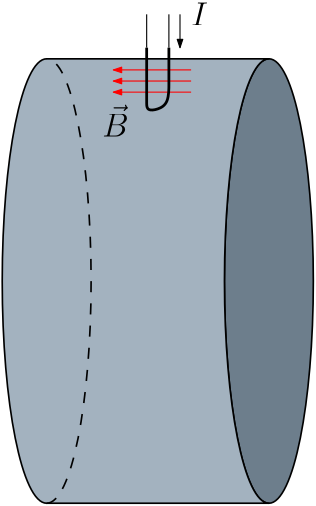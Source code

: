 <?xml version="1.0"?>
<!DOCTYPE ipe SYSTEM "ipe.dtd">
<ipe version="70005" creator="Ipe 7.1.5">
<info created="D:20150914155010" modified="D:20150914211704"/>
<ipestyle name="basic">
<symbol name="arrow/arc(spx)">
<path stroke="sym-stroke" fill="sym-stroke" pen="sym-pen">
0 0 m
-1 0.333 l
-1 -0.333 l
h
</path>
</symbol>
<symbol name="arrow/farc(spx)">
<path stroke="sym-stroke" fill="white" pen="sym-pen">
0 0 m
-1 0.333 l
-1 -0.333 l
h
</path>
</symbol>
<symbol name="mark/circle(sx)" transformations="translations">
<path fill="sym-stroke">
0.6 0 0 0.6 0 0 e
0.4 0 0 0.4 0 0 e
</path>
</symbol>
<symbol name="mark/disk(sx)" transformations="translations">
<path fill="sym-stroke">
0.6 0 0 0.6 0 0 e
</path>
</symbol>
<symbol name="mark/fdisk(sfx)" transformations="translations">
<group>
<path fill="sym-fill">
0.5 0 0 0.5 0 0 e
</path>
<path fill="sym-stroke" fillrule="eofill">
0.6 0 0 0.6 0 0 e
0.4 0 0 0.4 0 0 e
</path>
</group>
</symbol>
<symbol name="mark/box(sx)" transformations="translations">
<path fill="sym-stroke" fillrule="eofill">
-0.6 -0.6 m
0.6 -0.6 l
0.6 0.6 l
-0.6 0.6 l
h
-0.4 -0.4 m
0.4 -0.4 l
0.4 0.4 l
-0.4 0.4 l
h
</path>
</symbol>
<symbol name="mark/square(sx)" transformations="translations">
<path fill="sym-stroke">
-0.6 -0.6 m
0.6 -0.6 l
0.6 0.6 l
-0.6 0.6 l
h
</path>
</symbol>
<symbol name="mark/fsquare(sfx)" transformations="translations">
<group>
<path fill="sym-fill">
-0.5 -0.5 m
0.5 -0.5 l
0.5 0.5 l
-0.5 0.5 l
h
</path>
<path fill="sym-stroke" fillrule="eofill">
-0.6 -0.6 m
0.6 -0.6 l
0.6 0.6 l
-0.6 0.6 l
h
-0.4 -0.4 m
0.4 -0.4 l
0.4 0.4 l
-0.4 0.4 l
h
</path>
</group>
</symbol>
<symbol name="mark/cross(sx)" transformations="translations">
<group>
<path fill="sym-stroke">
-0.43 -0.57 m
0.57 0.43 l
0.43 0.57 l
-0.57 -0.43 l
h
</path>
<path fill="sym-stroke">
-0.43 0.57 m
0.57 -0.43 l
0.43 -0.57 l
-0.57 0.43 l
h
</path>
</group>
</symbol>
<symbol name="arrow/fnormal(spx)">
<path stroke="sym-stroke" fill="white" pen="sym-pen">
0 0 m
-1 0.333 l
-1 -0.333 l
h
</path>
</symbol>
<symbol name="arrow/pointed(spx)">
<path stroke="sym-stroke" fill="sym-stroke" pen="sym-pen">
0 0 m
-1 0.333 l
-0.8 0 l
-1 -0.333 l
h
</path>
</symbol>
<symbol name="arrow/fpointed(spx)">
<path stroke="sym-stroke" fill="white" pen="sym-pen">
0 0 m
-1 0.333 l
-0.8 0 l
-1 -0.333 l
h
</path>
</symbol>
<symbol name="arrow/linear(spx)">
<path stroke="sym-stroke" pen="sym-pen">
-1 0.333 m
0 0 l
-1 -0.333 l
</path>
</symbol>
<symbol name="arrow/fdouble(spx)">
<path stroke="sym-stroke" fill="white" pen="sym-pen">
0 0 m
-1 0.333 l
-1 -0.333 l
h
-1 0 m
-2 0.333 l
-2 -0.333 l
h
</path>
</symbol>
<symbol name="arrow/double(spx)">
<path stroke="sym-stroke" fill="sym-stroke" pen="sym-pen">
0 0 m
-1 0.333 l
-1 -0.333 l
h
-1 0 m
-2 0.333 l
-2 -0.333 l
h
</path>
</symbol>
<pen name="heavier" value="0.8"/>
<pen name="fat" value="1.2"/>
<pen name="ultrafat" value="2"/>
<symbolsize name="large" value="5"/>
<symbolsize name="small" value="2"/>
<symbolsize name="tiny" value="1.1"/>
<arrowsize name="large" value="10"/>
<arrowsize name="small" value="5"/>
<arrowsize name="tiny" value="3"/>
<color name="red" value="1 0 0"/>
<color name="green" value="0 1 0"/>
<color name="blue" value="0 0 1"/>
<color name="yellow" value="1 1 0"/>
<color name="orange" value="1 0.647 0"/>
<color name="gold" value="1 0.843 0"/>
<color name="purple" value="0.627 0.125 0.941"/>
<color name="gray" value="0.745"/>
<color name="brown" value="0.647 0.165 0.165"/>
<color name="navy" value="0 0 0.502"/>
<color name="pink" value="1 0.753 0.796"/>
<color name="seagreen" value="0.18 0.545 0.341"/>
<color name="turquoise" value="0.251 0.878 0.816"/>
<color name="violet" value="0.933 0.51 0.933"/>
<color name="darkblue" value="0 0 0.545"/>
<color name="darkcyan" value="0 0.545 0.545"/>
<color name="darkgray" value="0.663"/>
<color name="darkgreen" value="0 0.392 0"/>
<color name="darkmagenta" value="0.545 0 0.545"/>
<color name="darkorange" value="1 0.549 0"/>
<color name="darkred" value="0.545 0 0"/>
<color name="lightblue" value="0.678 0.847 0.902"/>
<color name="lightcyan" value="0.878 1 1"/>
<color name="lightgray" value="0.827"/>
<color name="lightgreen" value="0.565 0.933 0.565"/>
<color name="lightyellow" value="1 1 0.878"/>
<dashstyle name="dashed" value="[4] 0"/>
<dashstyle name="dotted" value="[1 3] 0"/>
<dashstyle name="dash dotted" value="[4 2 1 2] 0"/>
<dashstyle name="dash dot dotted" value="[4 2 1 2 1 2] 0"/>
<textsize name="large" value="\large"/>
<textsize name="Large" value="\Large"/>
<textsize name="LARGE" value="\LARGE"/>
<textsize name="huge" value="\huge"/>
<textsize name="Huge" value="\Huge"/>
<textsize name="small" value="\small"/>
<textsize name="footnote" value="\footnotesize"/>
<textsize name="tiny" value="\tiny"/>
<textstyle name="center" begin="\begin{center}" end="\end{center}"/>
<textstyle name="itemize" begin="\begin{itemize}" end="\end{itemize}"/>
<textstyle name="item" begin="\begin{itemize}\item{}" end="\end{itemize}"/>
<gridsize name="4 pts" value="4"/>
<gridsize name="8 pts (~3 mm)" value="8"/>
<gridsize name="16 pts (~6 mm)" value="16"/>
<gridsize name="32 pts (~12 mm)" value="32"/>
<gridsize name="10 pts (~3.5 mm)" value="10"/>
<gridsize name="20 pts (~7 mm)" value="20"/>
<gridsize name="14 pts (~5 mm)" value="14"/>
<gridsize name="28 pts (~10 mm)" value="28"/>
<gridsize name="56 pts (~20 mm)" value="56"/>
<anglesize name="90 deg" value="90"/>
<anglesize name="60 deg" value="60"/>
<anglesize name="45 deg" value="45"/>
<anglesize name="30 deg" value="30"/>
<anglesize name="22.5 deg" value="22.5"/>
<tiling name="falling" angle="-60" step="4" width="1"/>
<tiling name="rising" angle="30" step="4" width="1"/>
</ipestyle>
<page>
<layer name="Zylinder"/>
<layer name="KS"/>
<view layers="Zylinder" active="Zylinder"/>
<path layer="Zylinder" stroke="black" pen="0.6">
176 496 m
0 80 -16 0 176 576 176 656 a
</path>
<path matrix="1 0 0 1 -16 0" stroke="black" fill="0.427 0.494 0.549" pen="0.6">
272 496 m
0 80 -16 0 272 576 272 656 a
272 656 m
0 80 -16 0 272 576 272 496 a
</path>
<path stroke="black" fill="0.639 0.698 0.749" pen="0.6">
176 656 m
0 80 -16 0 176 576 176 496 a
256 496 l
0 80 16 0 256 576 256 656 a
h
</path>
<path stroke="black" dash="dashed" pen="0.6">
176 496 m
0 80 -16 0 176 576 176 656 a
</path>
<path layer="KS" stroke="black" dash="dashed" pen="0.8">
176 576 m
256 576 l
</path>
<path stroke="black" pen="0.8" arrow="normal/normal">
256 576 m
288 576 l
</path>
<path stroke="black" dash="dashed" pen="0.8">
176 576 m
176 656 l
</path>
<path stroke="black" pen="0.8" arrow="normal/normal">
176 656 m
176 688 l
</path>
<text matrix="1 0 0 1 -34.9951 4.89359" transformations="translations" pos="320 576" stroke="black" type="label" width="10.319" height="8.896" depth="0" valign="baseline" size="20">$z$</text>
<path stroke="black" fill="white" dash="dashed" pen="0.8">
176 576 m
160.311 560.311 l
</path>
<path stroke="black" fill="white" pen="0.8" arrow="normal/normal">
160.311 560.311 m
144 544 l
</path>
<text matrix="1 0 0 1 -159.844 108.641" transformations="translations" pos="320 576" stroke="black" type="label" width="11.497" height="8.896" depth="0" valign="baseline" size="20">$x$</text>
<text matrix="1 0 0 1 -186.647 -23.2542" transformations="translations" pos="320 576" stroke="black" type="label" width="10.606" height="8.894" depth="4.02" valign="baseline" size="20">$y$</text>
<path layer="Zylinder" matrix="1 0 0 1 4 0" stroke="black" pen="1">
208 656 m
208 660 l
</path>
<path matrix="1 0 0 1 -4 0" stroke="black" pen="1">
224 656 m
224 660 l
</path>
<path stroke="black">
212 660 m
212 672 l
</path>
<path stroke="black">
220 660 m
220 672 l
</path>
<path stroke="black" arrow="normal/tiny">
224 672 m
224 660 l
</path>
<text transformations="translations" pos="228 668" stroke="black" type="label" width="6.103" height="8.169" depth="0" valign="baseline" size="12">$I$</text>
<path stroke="1 0 0" arrow="normal/tiny">
228 644 m
200 644 l
</path>
<text matrix="1 0 0 1 -4 -20" transformations="translations" pos="200 648" stroke="black" type="label" width="9.496" height="11.543" depth="0" valign="baseline" size="12">$\vec{B}$</text>
<path stroke="1 0 0" arrow="normal/tiny">
228 648 m
200 648 l
</path>
<path matrix="1 0 0 1 0 4" stroke="1 0 0" arrow="normal/tiny">
228 648 m
200 648 l
</path>
<path stroke="black" pen="1">
220 656 m
220 648 l
220 640
216.014 637.636
212.099 637.281
212 640 s
212 656 l
</path>
</page>
</ipe>
